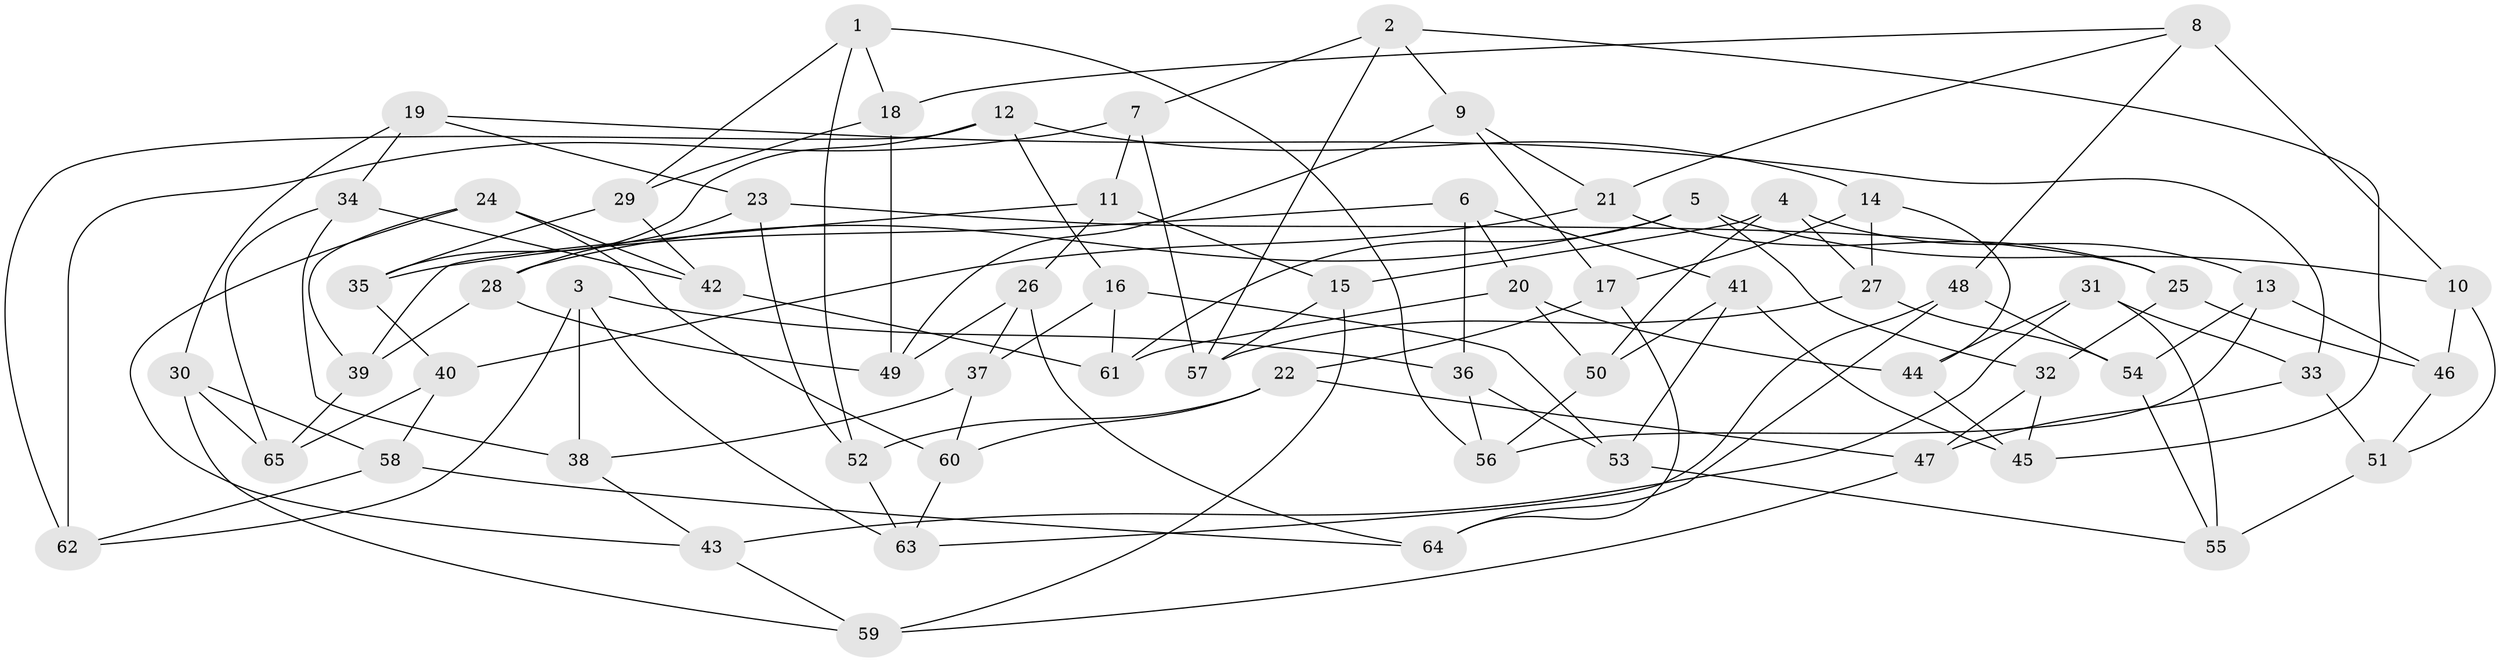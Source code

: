 // coarse degree distribution, {8: 0.04878048780487805, 5: 0.024390243902439025, 10: 0.07317073170731707, 4: 0.7073170731707317, 3: 0.12195121951219512, 12: 0.024390243902439025}
// Generated by graph-tools (version 1.1) at 2025/53/03/04/25 22:53:36]
// undirected, 65 vertices, 130 edges
graph export_dot {
  node [color=gray90,style=filled];
  1;
  2;
  3;
  4;
  5;
  6;
  7;
  8;
  9;
  10;
  11;
  12;
  13;
  14;
  15;
  16;
  17;
  18;
  19;
  20;
  21;
  22;
  23;
  24;
  25;
  26;
  27;
  28;
  29;
  30;
  31;
  32;
  33;
  34;
  35;
  36;
  37;
  38;
  39;
  40;
  41;
  42;
  43;
  44;
  45;
  46;
  47;
  48;
  49;
  50;
  51;
  52;
  53;
  54;
  55;
  56;
  57;
  58;
  59;
  60;
  61;
  62;
  63;
  64;
  65;
  1 -- 18;
  1 -- 52;
  1 -- 56;
  1 -- 29;
  2 -- 9;
  2 -- 57;
  2 -- 45;
  2 -- 7;
  3 -- 63;
  3 -- 62;
  3 -- 36;
  3 -- 38;
  4 -- 15;
  4 -- 50;
  4 -- 13;
  4 -- 27;
  5 -- 28;
  5 -- 32;
  5 -- 61;
  5 -- 10;
  6 -- 41;
  6 -- 35;
  6 -- 20;
  6 -- 36;
  7 -- 62;
  7 -- 11;
  7 -- 57;
  8 -- 21;
  8 -- 18;
  8 -- 10;
  8 -- 48;
  9 -- 49;
  9 -- 17;
  9 -- 21;
  10 -- 51;
  10 -- 46;
  11 -- 15;
  11 -- 26;
  11 -- 39;
  12 -- 16;
  12 -- 14;
  12 -- 62;
  12 -- 35;
  13 -- 54;
  13 -- 56;
  13 -- 46;
  14 -- 44;
  14 -- 17;
  14 -- 27;
  15 -- 59;
  15 -- 57;
  16 -- 37;
  16 -- 53;
  16 -- 61;
  17 -- 64;
  17 -- 22;
  18 -- 49;
  18 -- 29;
  19 -- 33;
  19 -- 30;
  19 -- 23;
  19 -- 34;
  20 -- 50;
  20 -- 61;
  20 -- 44;
  21 -- 40;
  21 -- 25;
  22 -- 52;
  22 -- 60;
  22 -- 47;
  23 -- 52;
  23 -- 25;
  23 -- 28;
  24 -- 39;
  24 -- 42;
  24 -- 43;
  24 -- 60;
  25 -- 46;
  25 -- 32;
  26 -- 37;
  26 -- 49;
  26 -- 64;
  27 -- 54;
  27 -- 57;
  28 -- 49;
  28 -- 39;
  29 -- 35;
  29 -- 42;
  30 -- 59;
  30 -- 58;
  30 -- 65;
  31 -- 55;
  31 -- 44;
  31 -- 33;
  31 -- 43;
  32 -- 45;
  32 -- 47;
  33 -- 47;
  33 -- 51;
  34 -- 65;
  34 -- 38;
  34 -- 42;
  35 -- 40;
  36 -- 56;
  36 -- 53;
  37 -- 38;
  37 -- 60;
  38 -- 43;
  39 -- 65;
  40 -- 65;
  40 -- 58;
  41 -- 50;
  41 -- 53;
  41 -- 45;
  42 -- 61;
  43 -- 59;
  44 -- 45;
  46 -- 51;
  47 -- 59;
  48 -- 64;
  48 -- 63;
  48 -- 54;
  50 -- 56;
  51 -- 55;
  52 -- 63;
  53 -- 55;
  54 -- 55;
  58 -- 62;
  58 -- 64;
  60 -- 63;
}
